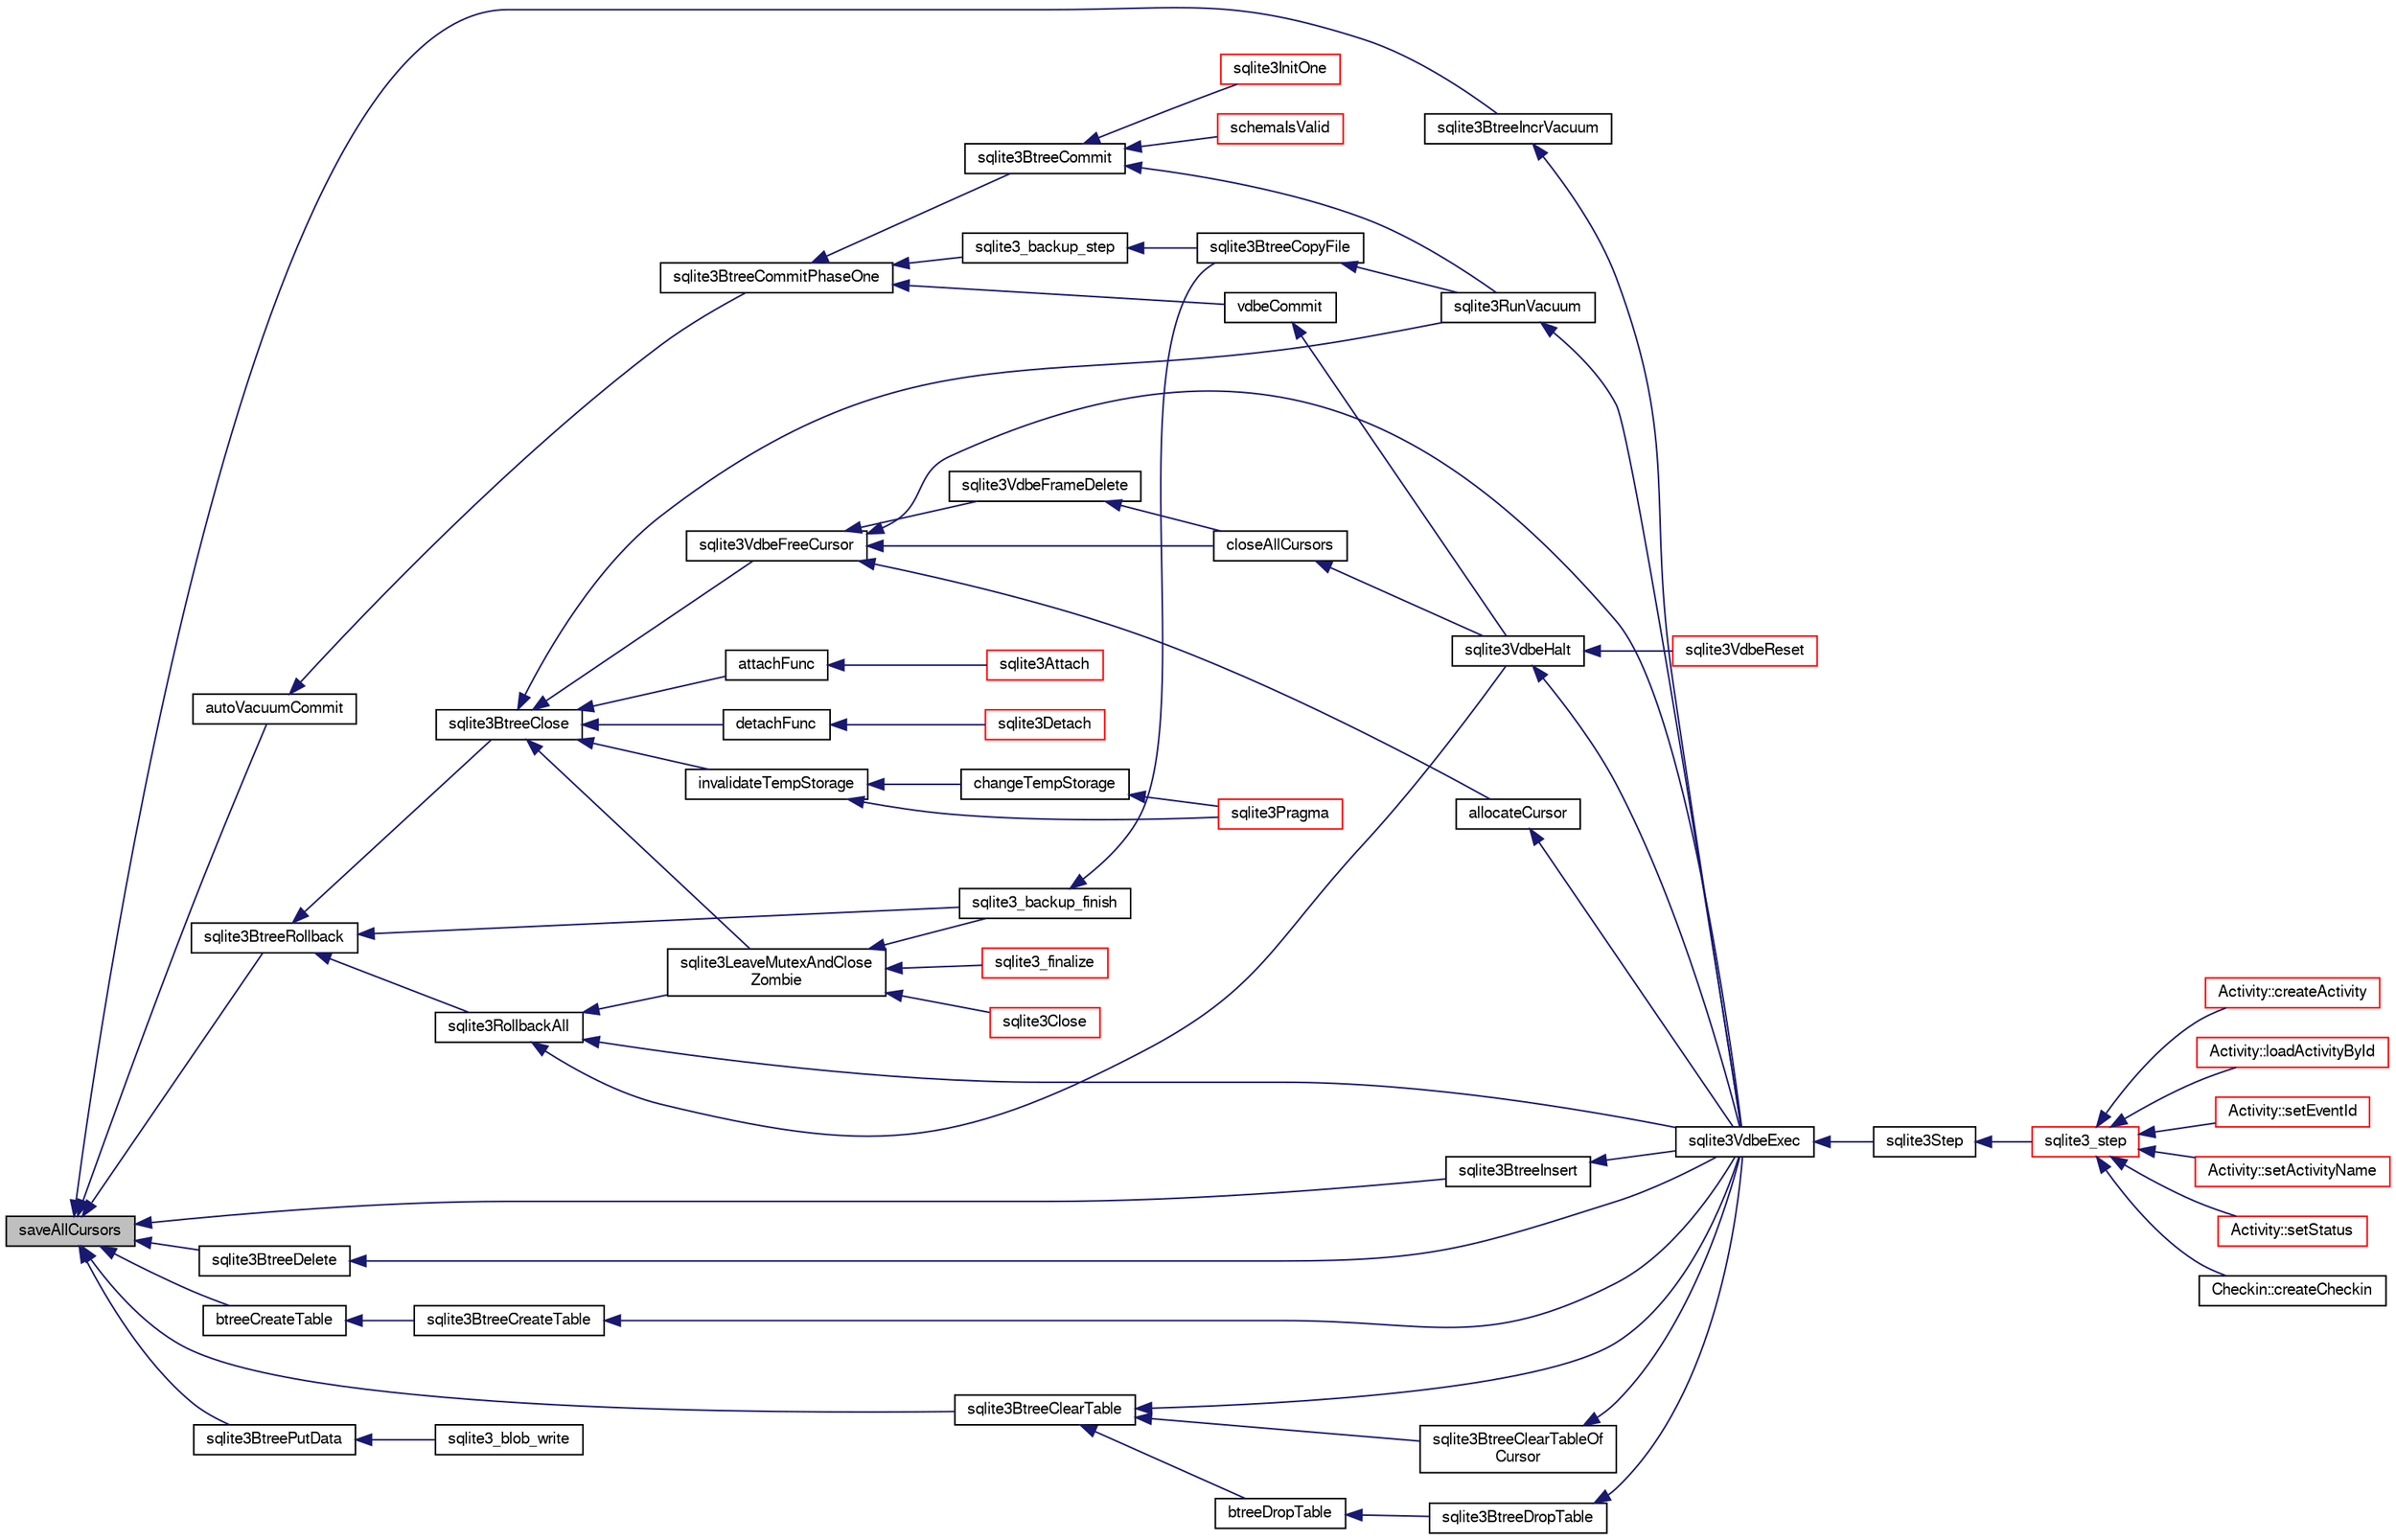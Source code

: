 digraph "saveAllCursors"
{
  edge [fontname="FreeSans",fontsize="10",labelfontname="FreeSans",labelfontsize="10"];
  node [fontname="FreeSans",fontsize="10",shape=record];
  rankdir="LR";
  Node282622 [label="saveAllCursors",height=0.2,width=0.4,color="black", fillcolor="grey75", style="filled", fontcolor="black"];
  Node282622 -> Node282623 [dir="back",color="midnightblue",fontsize="10",style="solid",fontname="FreeSans"];
  Node282623 [label="sqlite3BtreeIncrVacuum",height=0.2,width=0.4,color="black", fillcolor="white", style="filled",URL="$sqlite3_8c.html#a0b4c98acfd785fc6d5dc5c3237030318"];
  Node282623 -> Node282624 [dir="back",color="midnightblue",fontsize="10",style="solid",fontname="FreeSans"];
  Node282624 [label="sqlite3VdbeExec",height=0.2,width=0.4,color="black", fillcolor="white", style="filled",URL="$sqlite3_8c.html#a8ce40a614bdc56719c4d642b1e4dfb21"];
  Node282624 -> Node282625 [dir="back",color="midnightblue",fontsize="10",style="solid",fontname="FreeSans"];
  Node282625 [label="sqlite3Step",height=0.2,width=0.4,color="black", fillcolor="white", style="filled",URL="$sqlite3_8c.html#a3f2872e873e2758a4beedad1d5113554"];
  Node282625 -> Node282626 [dir="back",color="midnightblue",fontsize="10",style="solid",fontname="FreeSans"];
  Node282626 [label="sqlite3_step",height=0.2,width=0.4,color="red", fillcolor="white", style="filled",URL="$sqlite3_8h.html#ac1e491ce36b7471eb28387f7d3c74334"];
  Node282626 -> Node282627 [dir="back",color="midnightblue",fontsize="10",style="solid",fontname="FreeSans"];
  Node282627 [label="Activity::createActivity",height=0.2,width=0.4,color="red", fillcolor="white", style="filled",URL="$classActivity.html#a813cc5e52c14ab49b39014c134e3425b"];
  Node282626 -> Node282630 [dir="back",color="midnightblue",fontsize="10",style="solid",fontname="FreeSans"];
  Node282630 [label="Activity::loadActivityById",height=0.2,width=0.4,color="red", fillcolor="white", style="filled",URL="$classActivity.html#abe4ffb4f08a47212ebf9013259d9e7fd"];
  Node282626 -> Node282632 [dir="back",color="midnightblue",fontsize="10",style="solid",fontname="FreeSans"];
  Node282632 [label="Activity::setEventId",height=0.2,width=0.4,color="red", fillcolor="white", style="filled",URL="$classActivity.html#adb1d0fd0d08f473e068f0a4086bfa9ca"];
  Node282626 -> Node282633 [dir="back",color="midnightblue",fontsize="10",style="solid",fontname="FreeSans"];
  Node282633 [label="Activity::setActivityName",height=0.2,width=0.4,color="red", fillcolor="white", style="filled",URL="$classActivity.html#a62dc3737b33915a36086f9dd26d16a81"];
  Node282626 -> Node282634 [dir="back",color="midnightblue",fontsize="10",style="solid",fontname="FreeSans"];
  Node282634 [label="Activity::setStatus",height=0.2,width=0.4,color="red", fillcolor="white", style="filled",URL="$classActivity.html#af618135a7738f4d2a7ee147a8ef912ea"];
  Node282626 -> Node282635 [dir="back",color="midnightblue",fontsize="10",style="solid",fontname="FreeSans"];
  Node282635 [label="Checkin::createCheckin",height=0.2,width=0.4,color="black", fillcolor="white", style="filled",URL="$classCheckin.html#a4e40acdf7fff0e607f6de4f24f3a163c"];
  Node282622 -> Node282885 [dir="back",color="midnightblue",fontsize="10",style="solid",fontname="FreeSans"];
  Node282885 [label="autoVacuumCommit",height=0.2,width=0.4,color="black", fillcolor="white", style="filled",URL="$sqlite3_8c.html#a809d22c6311135ae3048adf41febaef0"];
  Node282885 -> Node282886 [dir="back",color="midnightblue",fontsize="10",style="solid",fontname="FreeSans"];
  Node282886 [label="sqlite3BtreeCommitPhaseOne",height=0.2,width=0.4,color="black", fillcolor="white", style="filled",URL="$sqlite3_8c.html#ae266cba101e64ad99a166f237532e262"];
  Node282886 -> Node282887 [dir="back",color="midnightblue",fontsize="10",style="solid",fontname="FreeSans"];
  Node282887 [label="sqlite3BtreeCommit",height=0.2,width=0.4,color="black", fillcolor="white", style="filled",URL="$sqlite3_8c.html#a8e56ab314556935f9f73080147d26419"];
  Node282887 -> Node282650 [dir="back",color="midnightblue",fontsize="10",style="solid",fontname="FreeSans"];
  Node282650 [label="sqlite3InitOne",height=0.2,width=0.4,color="red", fillcolor="white", style="filled",URL="$sqlite3_8c.html#ac4318b25df65269906b0379251fe9b85"];
  Node282887 -> Node282835 [dir="back",color="midnightblue",fontsize="10",style="solid",fontname="FreeSans"];
  Node282835 [label="schemaIsValid",height=0.2,width=0.4,color="red", fillcolor="white", style="filled",URL="$sqlite3_8c.html#a7c466fe28e7ca6f46b8bf72c46d9738d"];
  Node282887 -> Node282810 [dir="back",color="midnightblue",fontsize="10",style="solid",fontname="FreeSans"];
  Node282810 [label="sqlite3RunVacuum",height=0.2,width=0.4,color="black", fillcolor="white", style="filled",URL="$sqlite3_8c.html#a5e83ddc7b3e7e8e79ad5d1fc92de1d2f"];
  Node282810 -> Node282624 [dir="back",color="midnightblue",fontsize="10",style="solid",fontname="FreeSans"];
  Node282886 -> Node282837 [dir="back",color="midnightblue",fontsize="10",style="solid",fontname="FreeSans"];
  Node282837 [label="sqlite3_backup_step",height=0.2,width=0.4,color="black", fillcolor="white", style="filled",URL="$sqlite3_8h.html#a1699b75e98d082eebc465a9e64c35269"];
  Node282837 -> Node282838 [dir="back",color="midnightblue",fontsize="10",style="solid",fontname="FreeSans"];
  Node282838 [label="sqlite3BtreeCopyFile",height=0.2,width=0.4,color="black", fillcolor="white", style="filled",URL="$sqlite3_8c.html#a4d9e19a79f0d5c1dfcef0bd137ae83f9"];
  Node282838 -> Node282810 [dir="back",color="midnightblue",fontsize="10",style="solid",fontname="FreeSans"];
  Node282886 -> Node282888 [dir="back",color="midnightblue",fontsize="10",style="solid",fontname="FreeSans"];
  Node282888 [label="vdbeCommit",height=0.2,width=0.4,color="black", fillcolor="white", style="filled",URL="$sqlite3_8c.html#a5d7f1e0625451b987728f600cfe1b92d"];
  Node282888 -> Node282843 [dir="back",color="midnightblue",fontsize="10",style="solid",fontname="FreeSans"];
  Node282843 [label="sqlite3VdbeHalt",height=0.2,width=0.4,color="black", fillcolor="white", style="filled",URL="$sqlite3_8c.html#a8d1d99703d999190fbc35ecc981cb709"];
  Node282843 -> Node282844 [dir="back",color="midnightblue",fontsize="10",style="solid",fontname="FreeSans"];
  Node282844 [label="sqlite3VdbeReset",height=0.2,width=0.4,color="red", fillcolor="white", style="filled",URL="$sqlite3_8c.html#a315a913742f7267f90d46d41446353b1"];
  Node282843 -> Node282624 [dir="back",color="midnightblue",fontsize="10",style="solid",fontname="FreeSans"];
  Node282622 -> Node282889 [dir="back",color="midnightblue",fontsize="10",style="solid",fontname="FreeSans"];
  Node282889 [label="sqlite3BtreeRollback",height=0.2,width=0.4,color="black", fillcolor="white", style="filled",URL="$sqlite3_8c.html#a317473acdafdd688385c8954f09de186"];
  Node282889 -> Node282890 [dir="back",color="midnightblue",fontsize="10",style="solid",fontname="FreeSans"];
  Node282890 [label="sqlite3BtreeClose",height=0.2,width=0.4,color="black", fillcolor="white", style="filled",URL="$sqlite3_8c.html#a729b65009b66a99200496b09c124df01"];
  Node282890 -> Node282891 [dir="back",color="midnightblue",fontsize="10",style="solid",fontname="FreeSans"];
  Node282891 [label="sqlite3VdbeFreeCursor",height=0.2,width=0.4,color="black", fillcolor="white", style="filled",URL="$sqlite3_8c.html#a0f9084083e1d0639708934630f33d6ef"];
  Node282891 -> Node282892 [dir="back",color="midnightblue",fontsize="10",style="solid",fontname="FreeSans"];
  Node282892 [label="sqlite3VdbeFrameDelete",height=0.2,width=0.4,color="black", fillcolor="white", style="filled",URL="$sqlite3_8c.html#adb3773fdfb1685857e28891f76365900"];
  Node282892 -> Node282893 [dir="back",color="midnightblue",fontsize="10",style="solid",fontname="FreeSans"];
  Node282893 [label="closeAllCursors",height=0.2,width=0.4,color="black", fillcolor="white", style="filled",URL="$sqlite3_8c.html#af1ac189735864dd6989a8c5af4557547"];
  Node282893 -> Node282843 [dir="back",color="midnightblue",fontsize="10",style="solid",fontname="FreeSans"];
  Node282891 -> Node282893 [dir="back",color="midnightblue",fontsize="10",style="solid",fontname="FreeSans"];
  Node282891 -> Node282894 [dir="back",color="midnightblue",fontsize="10",style="solid",fontname="FreeSans"];
  Node282894 [label="allocateCursor",height=0.2,width=0.4,color="black", fillcolor="white", style="filled",URL="$sqlite3_8c.html#a5083c054ea81802294e539b00a57aad4"];
  Node282894 -> Node282624 [dir="back",color="midnightblue",fontsize="10",style="solid",fontname="FreeSans"];
  Node282891 -> Node282624 [dir="back",color="midnightblue",fontsize="10",style="solid",fontname="FreeSans"];
  Node282890 -> Node282652 [dir="back",color="midnightblue",fontsize="10",style="solid",fontname="FreeSans"];
  Node282652 [label="attachFunc",height=0.2,width=0.4,color="black", fillcolor="white", style="filled",URL="$sqlite3_8c.html#a69cb751a7da501b9a0aa37e0d7c3eaf7"];
  Node282652 -> Node282653 [dir="back",color="midnightblue",fontsize="10",style="solid",fontname="FreeSans"];
  Node282653 [label="sqlite3Attach",height=0.2,width=0.4,color="red", fillcolor="white", style="filled",URL="$sqlite3_8c.html#ae0907fe0b43cc1b4c7e6a16213e8546f"];
  Node282890 -> Node282839 [dir="back",color="midnightblue",fontsize="10",style="solid",fontname="FreeSans"];
  Node282839 [label="detachFunc",height=0.2,width=0.4,color="black", fillcolor="white", style="filled",URL="$sqlite3_8c.html#a2b3dd04cb87abd088926ab0082a60b77"];
  Node282839 -> Node282696 [dir="back",color="midnightblue",fontsize="10",style="solid",fontname="FreeSans"];
  Node282696 [label="sqlite3Detach",height=0.2,width=0.4,color="red", fillcolor="white", style="filled",URL="$sqlite3_8c.html#ab1a5a0b01c7560aef5e0b8603a68747d"];
  Node282890 -> Node282840 [dir="back",color="midnightblue",fontsize="10",style="solid",fontname="FreeSans"];
  Node282840 [label="invalidateTempStorage",height=0.2,width=0.4,color="black", fillcolor="white", style="filled",URL="$sqlite3_8c.html#a759777a1eb3c3e96a5af94932b39e69a"];
  Node282840 -> Node282841 [dir="back",color="midnightblue",fontsize="10",style="solid",fontname="FreeSans"];
  Node282841 [label="changeTempStorage",height=0.2,width=0.4,color="black", fillcolor="white", style="filled",URL="$sqlite3_8c.html#abd43abe0a0959a45c786b9865ed52904"];
  Node282841 -> Node282702 [dir="back",color="midnightblue",fontsize="10",style="solid",fontname="FreeSans"];
  Node282702 [label="sqlite3Pragma",height=0.2,width=0.4,color="red", fillcolor="white", style="filled",URL="$sqlite3_8c.html#a111391370f58f8e6a6eca51fd34d62ed"];
  Node282840 -> Node282702 [dir="back",color="midnightblue",fontsize="10",style="solid",fontname="FreeSans"];
  Node282890 -> Node282810 [dir="back",color="midnightblue",fontsize="10",style="solid",fontname="FreeSans"];
  Node282890 -> Node282853 [dir="back",color="midnightblue",fontsize="10",style="solid",fontname="FreeSans"];
  Node282853 [label="sqlite3LeaveMutexAndClose\lZombie",height=0.2,width=0.4,color="black", fillcolor="white", style="filled",URL="$sqlite3_8c.html#afe3a37c29dcb0fe9fc15fe07a3976f59"];
  Node282853 -> Node282854 [dir="back",color="midnightblue",fontsize="10",style="solid",fontname="FreeSans"];
  Node282854 [label="sqlite3_backup_finish",height=0.2,width=0.4,color="black", fillcolor="white", style="filled",URL="$sqlite3_8h.html#a176857dd58d99be53b6d7305533e0048"];
  Node282854 -> Node282838 [dir="back",color="midnightblue",fontsize="10",style="solid",fontname="FreeSans"];
  Node282853 -> Node282846 [dir="back",color="midnightblue",fontsize="10",style="solid",fontname="FreeSans"];
  Node282846 [label="sqlite3_finalize",height=0.2,width=0.4,color="red", fillcolor="white", style="filled",URL="$sqlite3_8h.html#a801195c0f771d40bb4be1e40f3b88945"];
  Node282853 -> Node282855 [dir="back",color="midnightblue",fontsize="10",style="solid",fontname="FreeSans"];
  Node282855 [label="sqlite3Close",height=0.2,width=0.4,color="red", fillcolor="white", style="filled",URL="$sqlite3_8c.html#aa9f2e73837bba8d721dbde0964ffce11"];
  Node282889 -> Node282854 [dir="back",color="midnightblue",fontsize="10",style="solid",fontname="FreeSans"];
  Node282889 -> Node282842 [dir="back",color="midnightblue",fontsize="10",style="solid",fontname="FreeSans"];
  Node282842 [label="sqlite3RollbackAll",height=0.2,width=0.4,color="black", fillcolor="white", style="filled",URL="$sqlite3_8c.html#ad902dd388d73208539f557962e3fe6bb"];
  Node282842 -> Node282843 [dir="back",color="midnightblue",fontsize="10",style="solid",fontname="FreeSans"];
  Node282842 -> Node282624 [dir="back",color="midnightblue",fontsize="10",style="solid",fontname="FreeSans"];
  Node282842 -> Node282853 [dir="back",color="midnightblue",fontsize="10",style="solid",fontname="FreeSans"];
  Node282622 -> Node282895 [dir="back",color="midnightblue",fontsize="10",style="solid",fontname="FreeSans"];
  Node282895 [label="sqlite3BtreeInsert",height=0.2,width=0.4,color="black", fillcolor="white", style="filled",URL="$sqlite3_8c.html#aa6c6b68ed28d38984e5fa329794d7f02"];
  Node282895 -> Node282624 [dir="back",color="midnightblue",fontsize="10",style="solid",fontname="FreeSans"];
  Node282622 -> Node282896 [dir="back",color="midnightblue",fontsize="10",style="solid",fontname="FreeSans"];
  Node282896 [label="sqlite3BtreeDelete",height=0.2,width=0.4,color="black", fillcolor="white", style="filled",URL="$sqlite3_8c.html#a65c40cd7ec987dbd25392a180f388fe7"];
  Node282896 -> Node282624 [dir="back",color="midnightblue",fontsize="10",style="solid",fontname="FreeSans"];
  Node282622 -> Node282897 [dir="back",color="midnightblue",fontsize="10",style="solid",fontname="FreeSans"];
  Node282897 [label="btreeCreateTable",height=0.2,width=0.4,color="black", fillcolor="white", style="filled",URL="$sqlite3_8c.html#a48e09eaac366a6b585edd02553872954"];
  Node282897 -> Node282898 [dir="back",color="midnightblue",fontsize="10",style="solid",fontname="FreeSans"];
  Node282898 [label="sqlite3BtreeCreateTable",height=0.2,width=0.4,color="black", fillcolor="white", style="filled",URL="$sqlite3_8c.html#a1a9ef91a0faff12254ec3f58cade3291"];
  Node282898 -> Node282624 [dir="back",color="midnightblue",fontsize="10",style="solid",fontname="FreeSans"];
  Node282622 -> Node282899 [dir="back",color="midnightblue",fontsize="10",style="solid",fontname="FreeSans"];
  Node282899 [label="sqlite3BtreeClearTable",height=0.2,width=0.4,color="black", fillcolor="white", style="filled",URL="$sqlite3_8c.html#ac2fcbee7dcc155d776ecf9d5151f3872"];
  Node282899 -> Node282900 [dir="back",color="midnightblue",fontsize="10",style="solid",fontname="FreeSans"];
  Node282900 [label="sqlite3BtreeClearTableOf\lCursor",height=0.2,width=0.4,color="black", fillcolor="white", style="filled",URL="$sqlite3_8c.html#a31f4ef273f0625b74b993177f5903454"];
  Node282900 -> Node282624 [dir="back",color="midnightblue",fontsize="10",style="solid",fontname="FreeSans"];
  Node282899 -> Node282901 [dir="back",color="midnightblue",fontsize="10",style="solid",fontname="FreeSans"];
  Node282901 [label="btreeDropTable",height=0.2,width=0.4,color="black", fillcolor="white", style="filled",URL="$sqlite3_8c.html#abba4061ea34842db278e91f537d2c2ff"];
  Node282901 -> Node282902 [dir="back",color="midnightblue",fontsize="10",style="solid",fontname="FreeSans"];
  Node282902 [label="sqlite3BtreeDropTable",height=0.2,width=0.4,color="black", fillcolor="white", style="filled",URL="$sqlite3_8c.html#a7b9a218bc08d8acfc94b74ea5c47eaa8"];
  Node282902 -> Node282624 [dir="back",color="midnightblue",fontsize="10",style="solid",fontname="FreeSans"];
  Node282899 -> Node282624 [dir="back",color="midnightblue",fontsize="10",style="solid",fontname="FreeSans"];
  Node282622 -> Node282903 [dir="back",color="midnightblue",fontsize="10",style="solid",fontname="FreeSans"];
  Node282903 [label="sqlite3BtreePutData",height=0.2,width=0.4,color="black", fillcolor="white", style="filled",URL="$sqlite3_8c.html#a3de4f8662e8ea70d283bd57db1152a4c"];
  Node282903 -> Node282850 [dir="back",color="midnightblue",fontsize="10",style="solid",fontname="FreeSans"];
  Node282850 [label="sqlite3_blob_write",height=0.2,width=0.4,color="black", fillcolor="white", style="filled",URL="$sqlite3_8h.html#a0dd24c2ce4bfd36279ed96e8266b1d87"];
}
